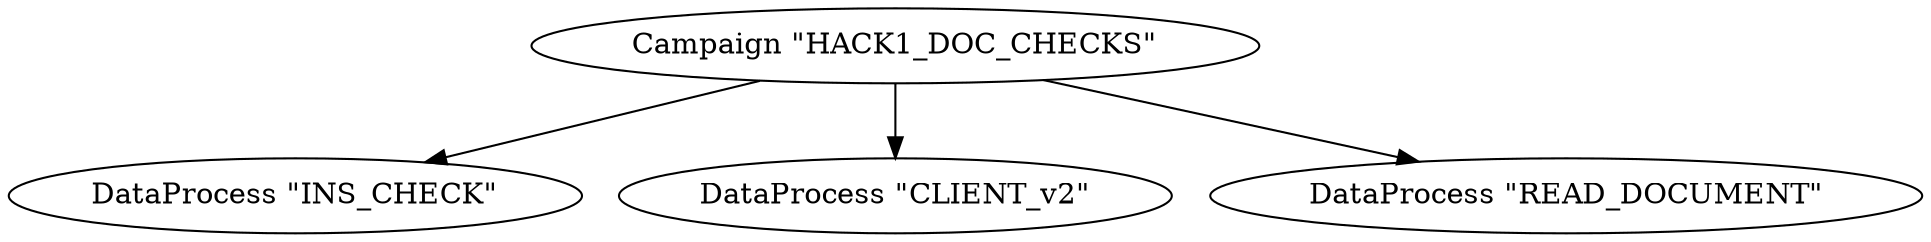 // HACK1_DOC_CHECKS analysis
digraph {
	4 [label="Campaign \"HACK1_DOC_CHECKS\""]
	8 [label="DataProcess \"INS_CHECK\""]
	11 [label="DataProcess \"CLIENT_v2\""]
	12 [label="DataProcess \"READ_DOCUMENT\""]
	4 -> 11
	4 -> 8
	4 -> 12
}
